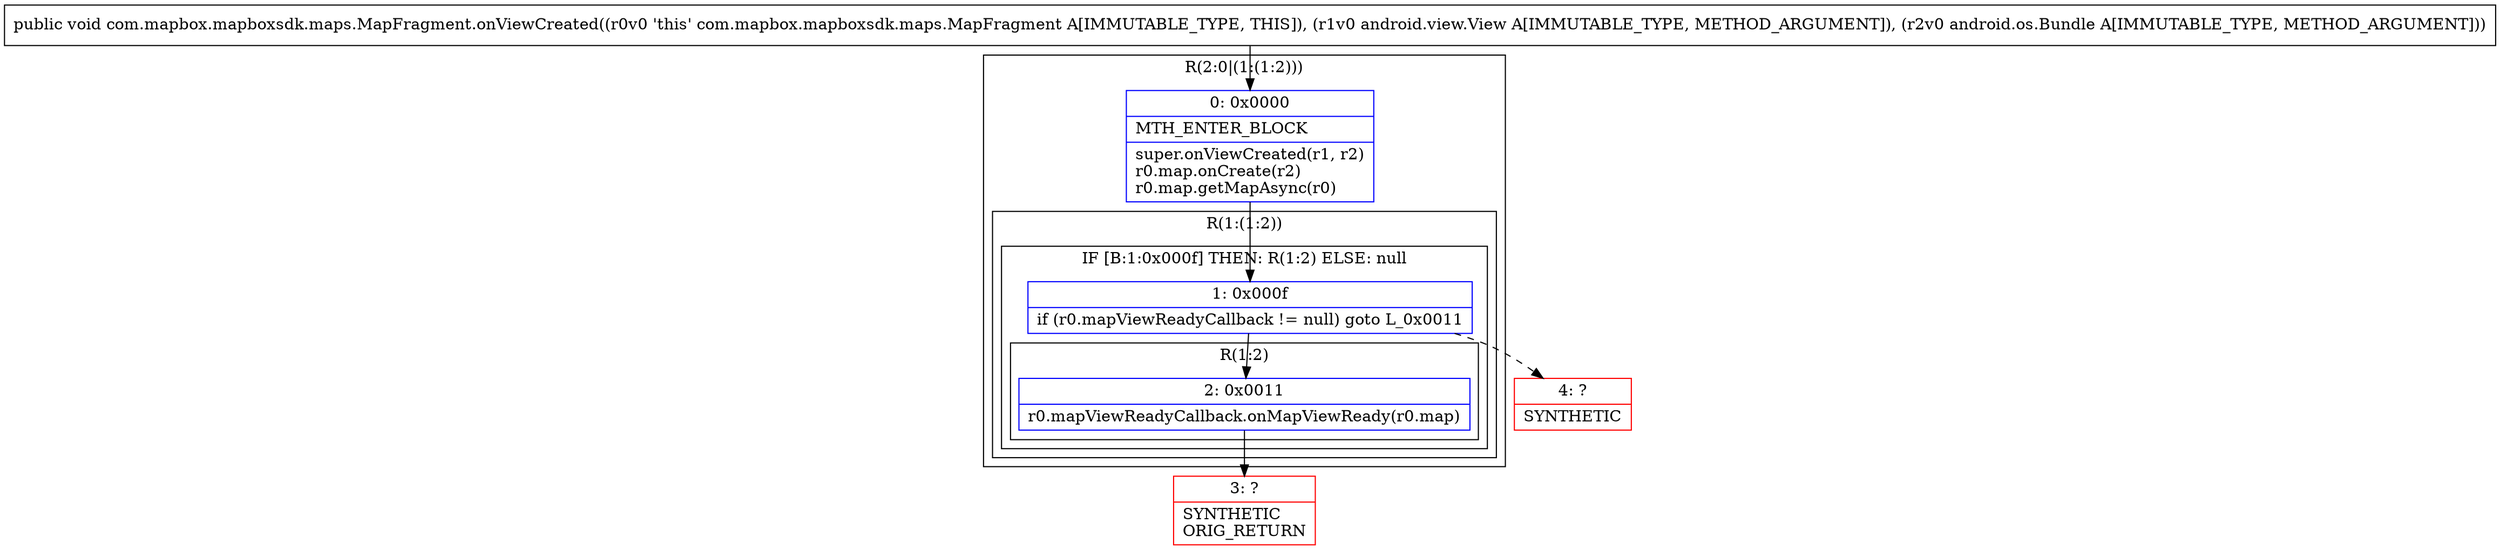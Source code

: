 digraph "CFG forcom.mapbox.mapboxsdk.maps.MapFragment.onViewCreated(Landroid\/view\/View;Landroid\/os\/Bundle;)V" {
subgraph cluster_Region_304008226 {
label = "R(2:0|(1:(1:2)))";
node [shape=record,color=blue];
Node_0 [shape=record,label="{0\:\ 0x0000|MTH_ENTER_BLOCK\l|super.onViewCreated(r1, r2)\lr0.map.onCreate(r2)\lr0.map.getMapAsync(r0)\l}"];
subgraph cluster_Region_717471012 {
label = "R(1:(1:2))";
node [shape=record,color=blue];
subgraph cluster_IfRegion_286237429 {
label = "IF [B:1:0x000f] THEN: R(1:2) ELSE: null";
node [shape=record,color=blue];
Node_1 [shape=record,label="{1\:\ 0x000f|if (r0.mapViewReadyCallback != null) goto L_0x0011\l}"];
subgraph cluster_Region_750460957 {
label = "R(1:2)";
node [shape=record,color=blue];
Node_2 [shape=record,label="{2\:\ 0x0011|r0.mapViewReadyCallback.onMapViewReady(r0.map)\l}"];
}
}
}
}
Node_3 [shape=record,color=red,label="{3\:\ ?|SYNTHETIC\lORIG_RETURN\l}"];
Node_4 [shape=record,color=red,label="{4\:\ ?|SYNTHETIC\l}"];
MethodNode[shape=record,label="{public void com.mapbox.mapboxsdk.maps.MapFragment.onViewCreated((r0v0 'this' com.mapbox.mapboxsdk.maps.MapFragment A[IMMUTABLE_TYPE, THIS]), (r1v0 android.view.View A[IMMUTABLE_TYPE, METHOD_ARGUMENT]), (r2v0 android.os.Bundle A[IMMUTABLE_TYPE, METHOD_ARGUMENT])) }"];
MethodNode -> Node_0;
Node_0 -> Node_1;
Node_1 -> Node_2;
Node_1 -> Node_4[style=dashed];
Node_2 -> Node_3;
}

